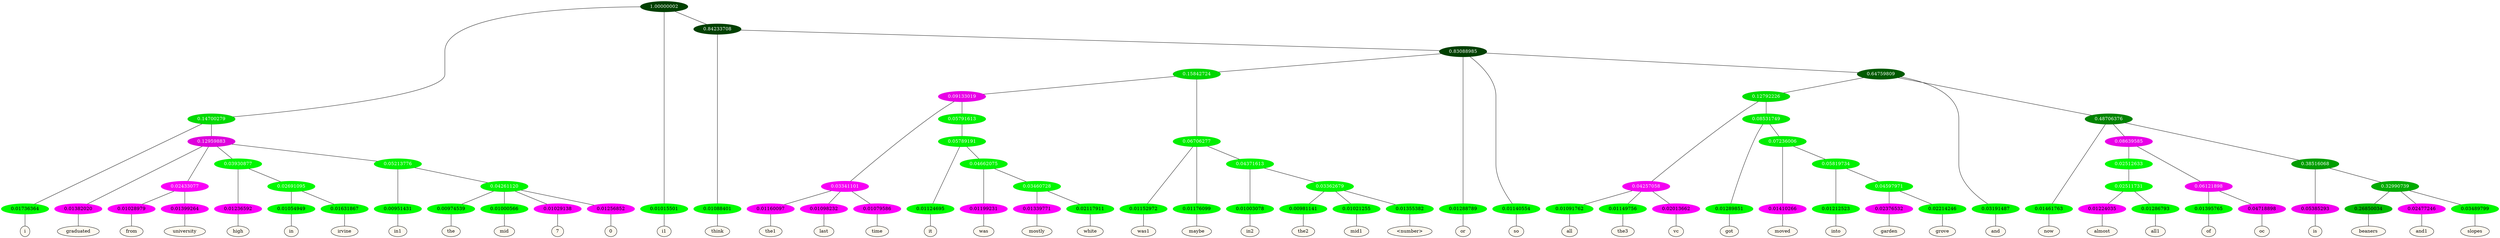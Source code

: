 graph {
	node [format=png height=0.15 nodesep=0.001 ordering=out overlap=prism overlap_scaling=0.01 ranksep=0.001 ratio=0.2 style=filled width=0.15]
	{
		rank=same
		a_w_4 [label=i color=black fillcolor=floralwhite style="filled,solid"]
		a_w_8 [label=graduated color=black fillcolor=floralwhite style="filled,solid"]
		a_w_16 [label=from color=black fillcolor=floralwhite style="filled,solid"]
		a_w_17 [label=university color=black fillcolor=floralwhite style="filled,solid"]
		a_w_18 [label=high color=black fillcolor=floralwhite style="filled,solid"]
		a_w_27 [label=in color=black fillcolor=floralwhite style="filled,solid"]
		a_w_28 [label=irvine color=black fillcolor=floralwhite style="filled,solid"]
		a_w_20 [label=in1 color=black fillcolor=floralwhite style="filled,solid"]
		a_w_29 [label=the color=black fillcolor=floralwhite style="filled,solid"]
		a_w_30 [label=mid color=black fillcolor=floralwhite style="filled,solid"]
		a_w_31 [label=7 color=black fillcolor=floralwhite style="filled,solid"]
		a_w_32 [label=0 color=black fillcolor=floralwhite style="filled,solid"]
		a_w_2 [label=i1 color=black fillcolor=floralwhite style="filled,solid"]
		a_w_6 [label=think color=black fillcolor=floralwhite style="filled,solid"]
		a_w_43 [label=the1 color=black fillcolor=floralwhite style="filled,solid"]
		a_w_44 [label=last color=black fillcolor=floralwhite style="filled,solid"]
		a_w_45 [label=time color=black fillcolor=floralwhite style="filled,solid"]
		a_w_58 [label=it color=black fillcolor=floralwhite style="filled,solid"]
		a_w_71 [label=was color=black fillcolor=floralwhite style="filled,solid"]
		a_w_77 [label=mostly color=black fillcolor=floralwhite style="filled,solid"]
		a_w_78 [label=white color=black fillcolor=floralwhite style="filled,solid"]
		a_w_35 [label=was1 color=black fillcolor=floralwhite style="filled,solid"]
		a_w_36 [label=maybe color=black fillcolor=floralwhite style="filled,solid"]
		a_w_47 [label=in2 color=black fillcolor=floralwhite style="filled,solid"]
		a_w_60 [label=the2 color=black fillcolor=floralwhite style="filled,solid"]
		a_w_61 [label=mid1 color=black fillcolor=floralwhite style="filled,solid"]
		a_w_62 [label="\<number\>" color=black fillcolor=floralwhite style="filled,solid"]
		a_w_13 [label=or color=black fillcolor=floralwhite style="filled,solid"]
		a_w_14 [label=so color=black fillcolor=floralwhite style="filled,solid"]
		a_w_49 [label=all color=black fillcolor=floralwhite style="filled,solid"]
		a_w_50 [label=the3 color=black fillcolor=floralwhite style="filled,solid"]
		a_w_51 [label=vc color=black fillcolor=floralwhite style="filled,solid"]
		a_w_52 [label=got color=black fillcolor=floralwhite style="filled,solid"]
		a_w_63 [label=moved color=black fillcolor=floralwhite style="filled,solid"]
		a_w_73 [label=into color=black fillcolor=floralwhite style="filled,solid"]
		a_w_79 [label=garden color=black fillcolor=floralwhite style="filled,solid"]
		a_w_80 [label=grove color=black fillcolor=floralwhite style="filled,solid"]
		a_w_25 [label=and color=black fillcolor=floralwhite style="filled,solid"]
		a_w_40 [label=now color=black fillcolor=floralwhite style="filled,solid"]
		a_w_75 [label=almost color=black fillcolor=floralwhite style="filled,solid"]
		a_w_76 [label=all1 color=black fillcolor=floralwhite style="filled,solid"]
		a_w_66 [label=of color=black fillcolor=floralwhite style="filled,solid"]
		a_w_67 [label=oc color=black fillcolor=floralwhite style="filled,solid"]
		a_w_56 [label=is color=black fillcolor=floralwhite style="filled,solid"]
		a_w_68 [label=beaners color=black fillcolor=floralwhite style="filled,solid"]
		a_w_69 [label=and1 color=black fillcolor=floralwhite style="filled,solid"]
		a_w_70 [label=slopes color=black fillcolor=floralwhite style="filled,solid"]
	}
	a_n_4 -- a_w_4
	a_n_8 -- a_w_8
	a_n_16 -- a_w_16
	a_n_17 -- a_w_17
	a_n_18 -- a_w_18
	a_n_27 -- a_w_27
	a_n_28 -- a_w_28
	a_n_20 -- a_w_20
	a_n_29 -- a_w_29
	a_n_30 -- a_w_30
	a_n_31 -- a_w_31
	a_n_32 -- a_w_32
	a_n_2 -- a_w_2
	a_n_6 -- a_w_6
	a_n_43 -- a_w_43
	a_n_44 -- a_w_44
	a_n_45 -- a_w_45
	a_n_58 -- a_w_58
	a_n_71 -- a_w_71
	a_n_77 -- a_w_77
	a_n_78 -- a_w_78
	a_n_35 -- a_w_35
	a_n_36 -- a_w_36
	a_n_47 -- a_w_47
	a_n_60 -- a_w_60
	a_n_61 -- a_w_61
	a_n_62 -- a_w_62
	a_n_13 -- a_w_13
	a_n_14 -- a_w_14
	a_n_49 -- a_w_49
	a_n_50 -- a_w_50
	a_n_51 -- a_w_51
	a_n_52 -- a_w_52
	a_n_63 -- a_w_63
	a_n_73 -- a_w_73
	a_n_79 -- a_w_79
	a_n_80 -- a_w_80
	a_n_25 -- a_w_25
	a_n_40 -- a_w_40
	a_n_75 -- a_w_75
	a_n_76 -- a_w_76
	a_n_66 -- a_w_66
	a_n_67 -- a_w_67
	a_n_56 -- a_w_56
	a_n_68 -- a_w_68
	a_n_69 -- a_w_69
	a_n_70 -- a_w_70
	{
		rank=same
		a_n_4 [label=0.01736364 color="0.334 1.000 0.983" fontcolor=black]
		a_n_8 [label=0.01382020 color="0.835 1.000 0.986" fontcolor=black]
		a_n_16 [label=0.01028979 color="0.835 1.000 0.990" fontcolor=black]
		a_n_17 [label=0.01399264 color="0.835 1.000 0.986" fontcolor=black]
		a_n_18 [label=0.01236592 color="0.835 1.000 0.988" fontcolor=black]
		a_n_27 [label=0.01054949 color="0.334 1.000 0.989" fontcolor=black]
		a_n_28 [label=0.01631867 color="0.334 1.000 0.984" fontcolor=black]
		a_n_20 [label=0.00951431 color="0.334 1.000 0.990" fontcolor=black]
		a_n_29 [label=0.00974539 color="0.334 1.000 0.990" fontcolor=black]
		a_n_30 [label=0.01000566 color="0.334 1.000 0.990" fontcolor=black]
		a_n_31 [label=0.01029138 color="0.835 1.000 0.990" fontcolor=black]
		a_n_32 [label=0.01256852 color="0.835 1.000 0.987" fontcolor=black]
		a_n_2 [label=0.01015501 color="0.334 1.000 0.990" fontcolor=black]
		a_n_6 [label=0.01088401 color="0.334 1.000 0.989" fontcolor=black]
		a_n_43 [label=0.01160097 color="0.835 1.000 0.988" fontcolor=black]
		a_n_44 [label=0.01098232 color="0.835 1.000 0.989" fontcolor=black]
		a_n_45 [label=0.01079586 color="0.835 1.000 0.989" fontcolor=black]
		a_n_58 [label=0.01124695 color="0.334 1.000 0.989" fontcolor=black]
		a_n_71 [label=0.01199231 color="0.835 1.000 0.988" fontcolor=black]
		a_n_77 [label=0.01339771 color="0.835 1.000 0.987" fontcolor=black]
		a_n_78 [label=0.02117911 color="0.334 1.000 0.979" fontcolor=black]
		a_n_35 [label=0.01152972 color="0.334 1.000 0.988" fontcolor=black]
		a_n_36 [label=0.01176099 color="0.334 1.000 0.988" fontcolor=black]
		a_n_47 [label=0.01003078 color="0.334 1.000 0.990" fontcolor=black]
		a_n_60 [label=0.00981141 color="0.334 1.000 0.990" fontcolor=black]
		a_n_61 [label=0.01021255 color="0.334 1.000 0.990" fontcolor=black]
		a_n_62 [label=0.01355382 color="0.334 1.000 0.986" fontcolor=black]
		a_n_13 [label=0.01288789 color="0.334 1.000 0.987" fontcolor=black]
		a_n_14 [label=0.01140554 color="0.334 1.000 0.989" fontcolor=black]
		a_n_49 [label=0.01091762 color="0.334 1.000 0.989" fontcolor=black]
		a_n_50 [label=0.01149756 color="0.334 1.000 0.989" fontcolor=black]
		a_n_51 [label=0.02013662 color="0.835 1.000 0.980" fontcolor=black]
		a_n_52 [label=0.01289851 color="0.334 1.000 0.987" fontcolor=black]
		a_n_63 [label=0.01410266 color="0.835 1.000 0.986" fontcolor=black]
		a_n_73 [label=0.01212523 color="0.334 1.000 0.988" fontcolor=black]
		a_n_79 [label=0.02376532 color="0.835 1.000 0.976" fontcolor=black]
		a_n_80 [label=0.02214246 color="0.334 1.000 0.978" fontcolor=black]
		a_n_25 [label=0.03191487 color="0.334 1.000 0.968" fontcolor=black]
		a_n_40 [label=0.01461763 color="0.334 1.000 0.985" fontcolor=black]
		a_n_75 [label=0.01224035 color="0.835 1.000 0.988" fontcolor=black]
		a_n_76 [label=0.01286793 color="0.334 1.000 0.987" fontcolor=black]
		a_n_66 [label=0.01395765 color="0.334 1.000 0.986" fontcolor=black]
		a_n_67 [label=0.04718898 color="0.835 1.000 0.953" fontcolor=black]
		a_n_56 [label=0.05385293 color="0.835 1.000 0.946" fontcolor=black]
		a_n_68 [label=0.26850034 color="0.334 1.000 0.731" fontcolor=black]
		a_n_69 [label=0.02477246 color="0.835 1.000 0.975" fontcolor=black]
		a_n_70 [label=0.03489799 color="0.334 1.000 0.965" fontcolor=black]
	}
	a_n_0 [label=1.00000002 color="0.334 1.000 0.250" fontcolor=grey99]
	a_n_1 [label=0.14700279 color="0.334 1.000 0.853" fontcolor=grey99]
	a_n_0 -- a_n_1
	a_n_0 -- a_n_2
	a_n_3 [label=0.84233708 color="0.334 1.000 0.250" fontcolor=grey99]
	a_n_0 -- a_n_3
	a_n_1 -- a_n_4
	a_n_5 [label=0.12959883 color="0.835 1.000 0.870" fontcolor=grey99]
	a_n_1 -- a_n_5
	a_n_3 -- a_n_6
	a_n_7 [label=0.83088985 color="0.334 1.000 0.250" fontcolor=grey99]
	a_n_3 -- a_n_7
	a_n_5 -- a_n_8
	a_n_9 [label=0.02433077 color="0.835 1.000 0.976" fontcolor=grey99]
	a_n_5 -- a_n_9
	a_n_10 [label=0.03930877 color="0.334 1.000 0.961" fontcolor=grey99]
	a_n_5 -- a_n_10
	a_n_11 [label=0.05213776 color="0.334 1.000 0.948" fontcolor=grey99]
	a_n_5 -- a_n_11
	a_n_12 [label=0.15842724 color="0.334 1.000 0.842" fontcolor=grey99]
	a_n_7 -- a_n_12
	a_n_7 -- a_n_13
	a_n_7 -- a_n_14
	a_n_15 [label=0.64759809 color="0.334 1.000 0.352" fontcolor=grey99]
	a_n_7 -- a_n_15
	a_n_9 -- a_n_16
	a_n_9 -- a_n_17
	a_n_10 -- a_n_18
	a_n_19 [label=0.02691095 color="0.334 1.000 0.973" fontcolor=grey99]
	a_n_10 -- a_n_19
	a_n_11 -- a_n_20
	a_n_21 [label=0.04261120 color="0.334 1.000 0.957" fontcolor=grey99]
	a_n_11 -- a_n_21
	a_n_22 [label=0.09133019 color="0.835 1.000 0.909" fontcolor=grey99]
	a_n_12 -- a_n_22
	a_n_23 [label=0.06706277 color="0.334 1.000 0.933" fontcolor=grey99]
	a_n_12 -- a_n_23
	a_n_24 [label=0.12792226 color="0.334 1.000 0.872" fontcolor=grey99]
	a_n_15 -- a_n_24
	a_n_15 -- a_n_25
	a_n_26 [label=0.48706376 color="0.334 1.000 0.513" fontcolor=grey99]
	a_n_15 -- a_n_26
	a_n_19 -- a_n_27
	a_n_19 -- a_n_28
	a_n_21 -- a_n_29
	a_n_21 -- a_n_30
	a_n_21 -- a_n_31
	a_n_21 -- a_n_32
	a_n_33 [label=0.03341101 color="0.835 1.000 0.967" fontcolor=grey99]
	a_n_22 -- a_n_33
	a_n_34 [label=0.05791613 color="0.334 1.000 0.942" fontcolor=grey99]
	a_n_22 -- a_n_34
	a_n_23 -- a_n_35
	a_n_23 -- a_n_36
	a_n_37 [label=0.04371613 color="0.334 1.000 0.956" fontcolor=grey99]
	a_n_23 -- a_n_37
	a_n_38 [label=0.04257058 color="0.835 1.000 0.957" fontcolor=grey99]
	a_n_24 -- a_n_38
	a_n_39 [label=0.08531749 color="0.334 1.000 0.915" fontcolor=grey99]
	a_n_24 -- a_n_39
	a_n_26 -- a_n_40
	a_n_41 [label=0.08639585 color="0.835 1.000 0.914" fontcolor=grey99]
	a_n_26 -- a_n_41
	a_n_42 [label=0.38516068 color="0.334 1.000 0.615" fontcolor=grey99]
	a_n_26 -- a_n_42
	a_n_33 -- a_n_43
	a_n_33 -- a_n_44
	a_n_33 -- a_n_45
	a_n_46 [label=0.05789191 color="0.334 1.000 0.942" fontcolor=grey99]
	a_n_34 -- a_n_46
	a_n_37 -- a_n_47
	a_n_48 [label=0.03362679 color="0.334 1.000 0.966" fontcolor=grey99]
	a_n_37 -- a_n_48
	a_n_38 -- a_n_49
	a_n_38 -- a_n_50
	a_n_38 -- a_n_51
	a_n_39 -- a_n_52
	a_n_53 [label=0.07236006 color="0.334 1.000 0.928" fontcolor=grey99]
	a_n_39 -- a_n_53
	a_n_54 [label=0.02512633 color="0.334 1.000 0.975" fontcolor=grey99]
	a_n_41 -- a_n_54
	a_n_55 [label=0.06121898 color="0.835 1.000 0.939" fontcolor=grey99]
	a_n_41 -- a_n_55
	a_n_42 -- a_n_56
	a_n_57 [label=0.32990739 color="0.334 1.000 0.670" fontcolor=grey99]
	a_n_42 -- a_n_57
	a_n_46 -- a_n_58
	a_n_59 [label=0.04662075 color="0.334 1.000 0.953" fontcolor=grey99]
	a_n_46 -- a_n_59
	a_n_48 -- a_n_60
	a_n_48 -- a_n_61
	a_n_48 -- a_n_62
	a_n_53 -- a_n_63
	a_n_64 [label=0.05819734 color="0.334 1.000 0.942" fontcolor=grey99]
	a_n_53 -- a_n_64
	a_n_65 [label=0.02511731 color="0.334 1.000 0.975" fontcolor=grey99]
	a_n_54 -- a_n_65
	a_n_55 -- a_n_66
	a_n_55 -- a_n_67
	a_n_57 -- a_n_68
	a_n_57 -- a_n_69
	a_n_57 -- a_n_70
	a_n_59 -- a_n_71
	a_n_72 [label=0.03460728 color="0.334 1.000 0.965" fontcolor=grey99]
	a_n_59 -- a_n_72
	a_n_64 -- a_n_73
	a_n_74 [label=0.04597971 color="0.334 1.000 0.954" fontcolor=grey99]
	a_n_64 -- a_n_74
	a_n_65 -- a_n_75
	a_n_65 -- a_n_76
	a_n_72 -- a_n_77
	a_n_72 -- a_n_78
	a_n_74 -- a_n_79
	a_n_74 -- a_n_80
}
